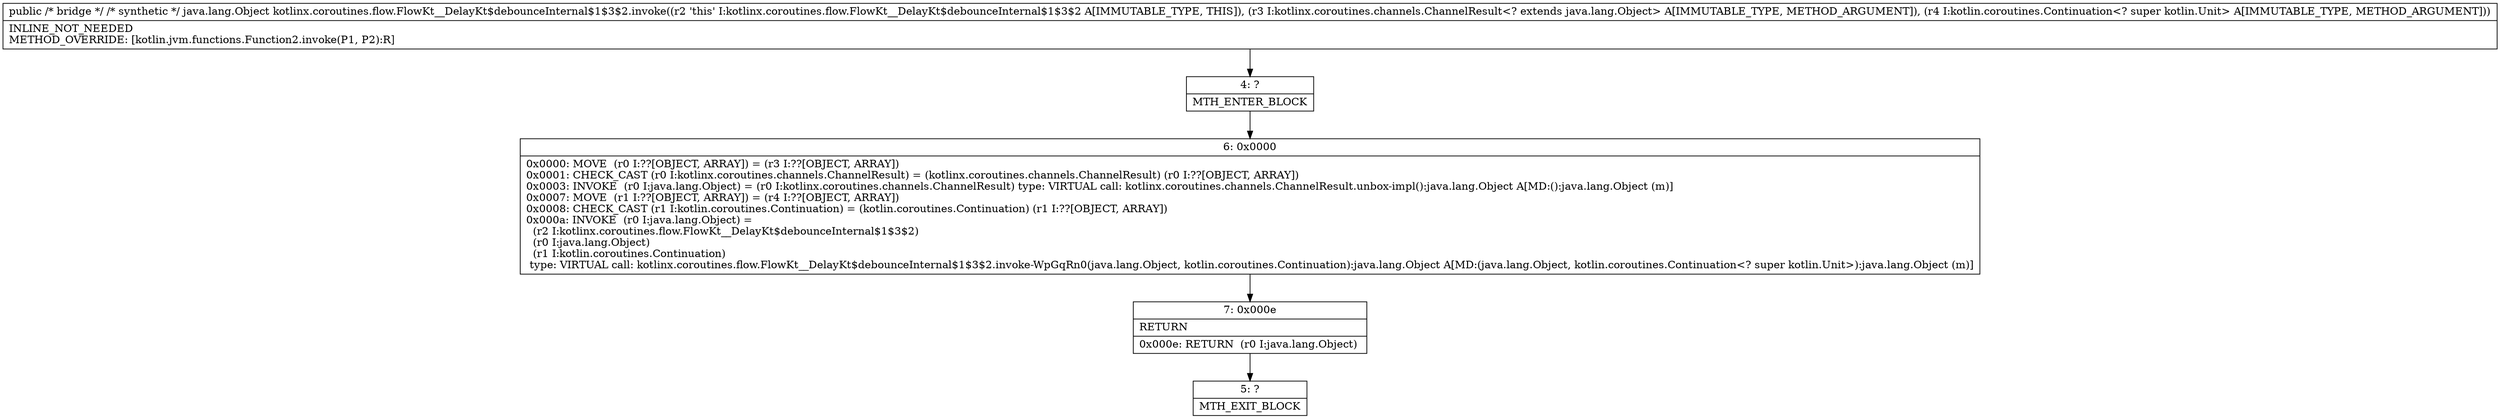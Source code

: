 digraph "CFG forkotlinx.coroutines.flow.FlowKt__DelayKt$debounceInternal$1$3$2.invoke(Ljava\/lang\/Object;Ljava\/lang\/Object;)Ljava\/lang\/Object;" {
Node_4 [shape=record,label="{4\:\ ?|MTH_ENTER_BLOCK\l}"];
Node_6 [shape=record,label="{6\:\ 0x0000|0x0000: MOVE  (r0 I:??[OBJECT, ARRAY]) = (r3 I:??[OBJECT, ARRAY]) \l0x0001: CHECK_CAST (r0 I:kotlinx.coroutines.channels.ChannelResult) = (kotlinx.coroutines.channels.ChannelResult) (r0 I:??[OBJECT, ARRAY]) \l0x0003: INVOKE  (r0 I:java.lang.Object) = (r0 I:kotlinx.coroutines.channels.ChannelResult) type: VIRTUAL call: kotlinx.coroutines.channels.ChannelResult.unbox\-impl():java.lang.Object A[MD:():java.lang.Object (m)]\l0x0007: MOVE  (r1 I:??[OBJECT, ARRAY]) = (r4 I:??[OBJECT, ARRAY]) \l0x0008: CHECK_CAST (r1 I:kotlin.coroutines.Continuation) = (kotlin.coroutines.Continuation) (r1 I:??[OBJECT, ARRAY]) \l0x000a: INVOKE  (r0 I:java.lang.Object) = \l  (r2 I:kotlinx.coroutines.flow.FlowKt__DelayKt$debounceInternal$1$3$2)\l  (r0 I:java.lang.Object)\l  (r1 I:kotlin.coroutines.Continuation)\l type: VIRTUAL call: kotlinx.coroutines.flow.FlowKt__DelayKt$debounceInternal$1$3$2.invoke\-WpGqRn0(java.lang.Object, kotlin.coroutines.Continuation):java.lang.Object A[MD:(java.lang.Object, kotlin.coroutines.Continuation\<? super kotlin.Unit\>):java.lang.Object (m)]\l}"];
Node_7 [shape=record,label="{7\:\ 0x000e|RETURN\l|0x000e: RETURN  (r0 I:java.lang.Object) \l}"];
Node_5 [shape=record,label="{5\:\ ?|MTH_EXIT_BLOCK\l}"];
MethodNode[shape=record,label="{public \/* bridge *\/ \/* synthetic *\/ java.lang.Object kotlinx.coroutines.flow.FlowKt__DelayKt$debounceInternal$1$3$2.invoke((r2 'this' I:kotlinx.coroutines.flow.FlowKt__DelayKt$debounceInternal$1$3$2 A[IMMUTABLE_TYPE, THIS]), (r3 I:kotlinx.coroutines.channels.ChannelResult\<? extends java.lang.Object\> A[IMMUTABLE_TYPE, METHOD_ARGUMENT]), (r4 I:kotlin.coroutines.Continuation\<? super kotlin.Unit\> A[IMMUTABLE_TYPE, METHOD_ARGUMENT]))  | INLINE_NOT_NEEDED\lMETHOD_OVERRIDE: [kotlin.jvm.functions.Function2.invoke(P1, P2):R]\l}"];
MethodNode -> Node_4;Node_4 -> Node_6;
Node_6 -> Node_7;
Node_7 -> Node_5;
}

